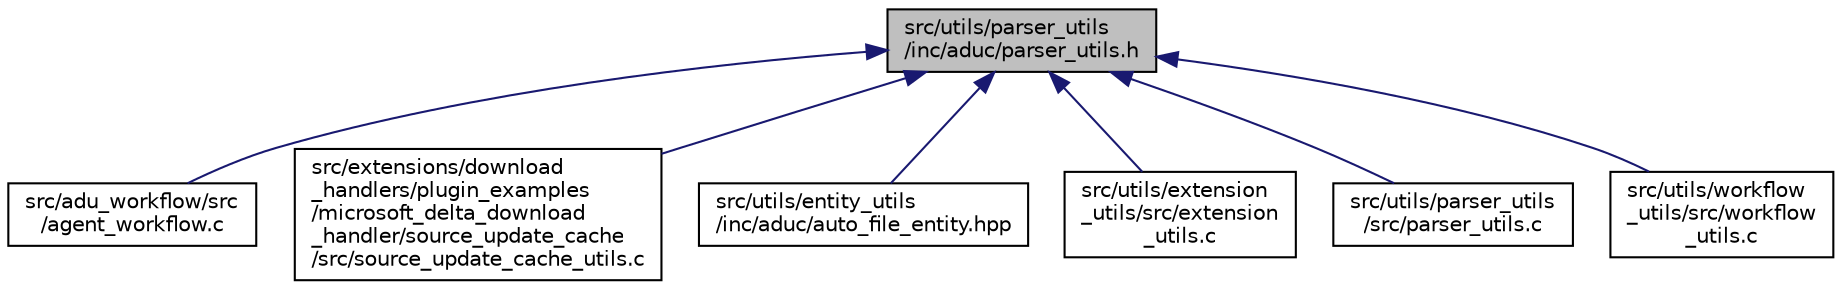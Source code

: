 digraph "src/utils/parser_utils/inc/aduc/parser_utils.h"
{
 // LATEX_PDF_SIZE
  edge [fontname="Helvetica",fontsize="10",labelfontname="Helvetica",labelfontsize="10"];
  node [fontname="Helvetica",fontsize="10",shape=record];
  Node1 [label="src/utils/parser_utils\l/inc/aduc/parser_utils.h",height=0.2,width=0.4,color="black", fillcolor="grey75", style="filled", fontcolor="black",tooltip="Utilities for the Device Update Agent extensibility."];
  Node1 -> Node2 [dir="back",color="midnightblue",fontsize="10",style="solid",fontname="Helvetica"];
  Node2 [label="src/adu_workflow/src\l/agent_workflow.c",height=0.2,width=0.4,color="black", fillcolor="white", style="filled",URL="$agent__workflow_8c.html",tooltip="Handles workflow requests coming in from the hub."];
  Node1 -> Node3 [dir="back",color="midnightblue",fontsize="10",style="solid",fontname="Helvetica"];
  Node3 [label="src/extensions/download\l_handlers/plugin_examples\l/microsoft_delta_download\l_handler/source_update_cache\l/src/source_update_cache_utils.c",height=0.2,width=0.4,color="black", fillcolor="white", style="filled",URL="$source__update__cache__utils_8c.html",tooltip="utils for source_update_cache"];
  Node1 -> Node4 [dir="back",color="midnightblue",fontsize="10",style="solid",fontname="Helvetica"];
  Node4 [label="src/utils/entity_utils\l/inc/aduc/auto_file_entity.hpp",height=0.2,width=0.4,color="black", fillcolor="white", style="filled",URL="$auto__file__entity_8hpp.html",tooltip="Defines AutoFileEntity class that houses and manages an ADUC_FileEntity member."];
  Node1 -> Node5 [dir="back",color="midnightblue",fontsize="10",style="solid",fontname="Helvetica"];
  Node5 [label="src/utils/extension\l_utils/src/extension\l_utils.c",height=0.2,width=0.4,color="black", fillcolor="white", style="filled",URL="$extension__utils_8c.html",tooltip="Implements utilities for working with Device Update extension."];
  Node1 -> Node6 [dir="back",color="midnightblue",fontsize="10",style="solid",fontname="Helvetica"];
  Node6 [label="src/utils/parser_utils\l/src/parser_utils.c",height=0.2,width=0.4,color="black", fillcolor="white", style="filled",URL="$parser__utils_8c.html",tooltip="Implements utilities for parsing the common data types."];
  Node1 -> Node7 [dir="back",color="midnightblue",fontsize="10",style="solid",fontname="Helvetica"];
  Node7 [label="src/utils/workflow\l_utils/src/workflow\l_utils.c",height=0.2,width=0.4,color="black", fillcolor="white", style="filled",URL="$workflow__utils_8c.html",tooltip="Utility functions for workflow data."];
}
